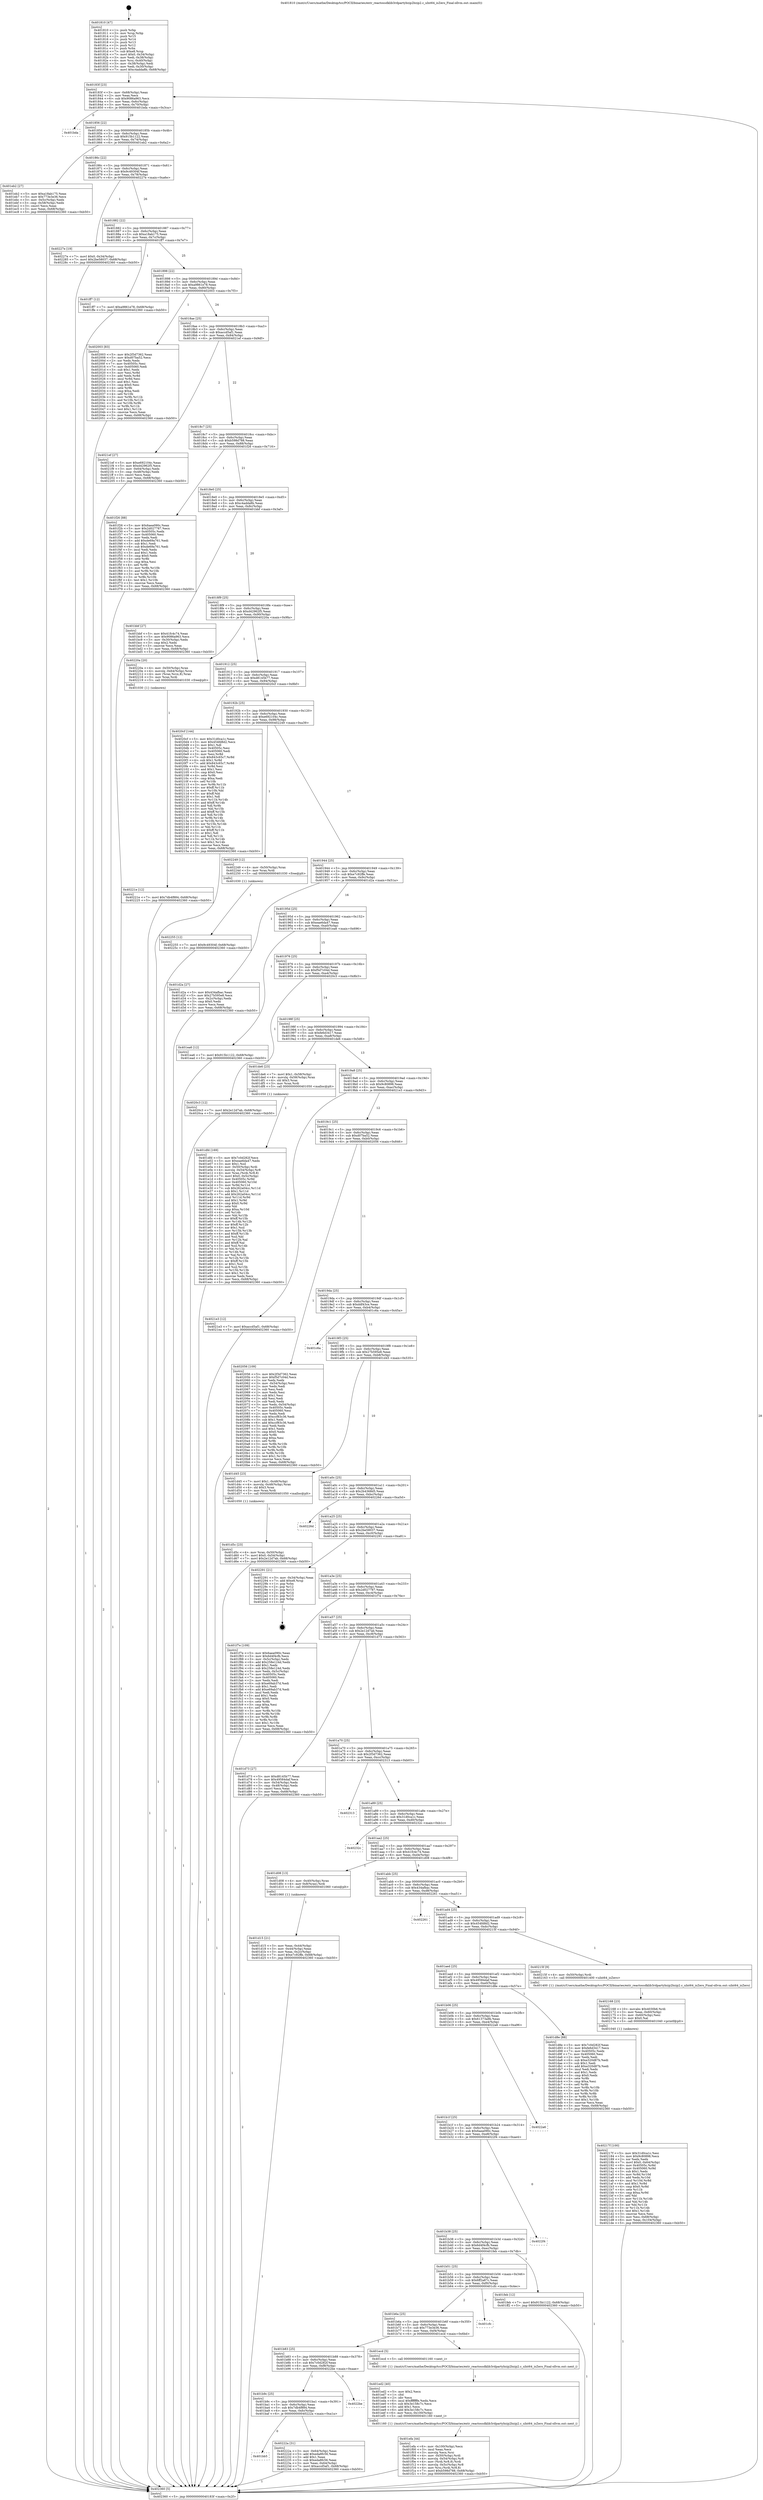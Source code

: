 digraph "0x401810" {
  label = "0x401810 (/mnt/c/Users/mathe/Desktop/tcc/POCII/binaries/extr_reactossdklib3rdpartybzip2bzip2.c_uInt64_isZero_Final-ollvm.out::main(0))"
  labelloc = "t"
  node[shape=record]

  Entry [label="",width=0.3,height=0.3,shape=circle,fillcolor=black,style=filled]
  "0x40183f" [label="{
     0x40183f [23]\l
     | [instrs]\l
     &nbsp;&nbsp;0x40183f \<+3\>: mov -0x68(%rbp),%eax\l
     &nbsp;&nbsp;0x401842 \<+2\>: mov %eax,%ecx\l
     &nbsp;&nbsp;0x401844 \<+6\>: sub $0x9086a963,%ecx\l
     &nbsp;&nbsp;0x40184a \<+3\>: mov %eax,-0x6c(%rbp)\l
     &nbsp;&nbsp;0x40184d \<+3\>: mov %ecx,-0x70(%rbp)\l
     &nbsp;&nbsp;0x401850 \<+6\>: je 0000000000401bda \<main+0x3ca\>\l
  }"]
  "0x401bda" [label="{
     0x401bda\l
  }", style=dashed]
  "0x401856" [label="{
     0x401856 [22]\l
     | [instrs]\l
     &nbsp;&nbsp;0x401856 \<+5\>: jmp 000000000040185b \<main+0x4b\>\l
     &nbsp;&nbsp;0x40185b \<+3\>: mov -0x6c(%rbp),%eax\l
     &nbsp;&nbsp;0x40185e \<+5\>: sub $0x915b1122,%eax\l
     &nbsp;&nbsp;0x401863 \<+3\>: mov %eax,-0x74(%rbp)\l
     &nbsp;&nbsp;0x401866 \<+6\>: je 0000000000401eb2 \<main+0x6a2\>\l
  }"]
  Exit [label="",width=0.3,height=0.3,shape=circle,fillcolor=black,style=filled,peripheries=2]
  "0x401eb2" [label="{
     0x401eb2 [27]\l
     | [instrs]\l
     &nbsp;&nbsp;0x401eb2 \<+5\>: mov $0xa18ab175,%eax\l
     &nbsp;&nbsp;0x401eb7 \<+5\>: mov $0x773e3e36,%ecx\l
     &nbsp;&nbsp;0x401ebc \<+3\>: mov -0x5c(%rbp),%edx\l
     &nbsp;&nbsp;0x401ebf \<+3\>: cmp -0x58(%rbp),%edx\l
     &nbsp;&nbsp;0x401ec2 \<+3\>: cmovl %ecx,%eax\l
     &nbsp;&nbsp;0x401ec5 \<+3\>: mov %eax,-0x68(%rbp)\l
     &nbsp;&nbsp;0x401ec8 \<+5\>: jmp 0000000000402360 \<main+0xb50\>\l
  }"]
  "0x40186c" [label="{
     0x40186c [22]\l
     | [instrs]\l
     &nbsp;&nbsp;0x40186c \<+5\>: jmp 0000000000401871 \<main+0x61\>\l
     &nbsp;&nbsp;0x401871 \<+3\>: mov -0x6c(%rbp),%eax\l
     &nbsp;&nbsp;0x401874 \<+5\>: sub $0x9c49304f,%eax\l
     &nbsp;&nbsp;0x401879 \<+3\>: mov %eax,-0x78(%rbp)\l
     &nbsp;&nbsp;0x40187c \<+6\>: je 000000000040227e \<main+0xa6e\>\l
  }"]
  "0x402255" [label="{
     0x402255 [12]\l
     | [instrs]\l
     &nbsp;&nbsp;0x402255 \<+7\>: movl $0x9c49304f,-0x68(%rbp)\l
     &nbsp;&nbsp;0x40225c \<+5\>: jmp 0000000000402360 \<main+0xb50\>\l
  }"]
  "0x40227e" [label="{
     0x40227e [19]\l
     | [instrs]\l
     &nbsp;&nbsp;0x40227e \<+7\>: movl $0x0,-0x34(%rbp)\l
     &nbsp;&nbsp;0x402285 \<+7\>: movl $0x2be58037,-0x68(%rbp)\l
     &nbsp;&nbsp;0x40228c \<+5\>: jmp 0000000000402360 \<main+0xb50\>\l
  }"]
  "0x401882" [label="{
     0x401882 [22]\l
     | [instrs]\l
     &nbsp;&nbsp;0x401882 \<+5\>: jmp 0000000000401887 \<main+0x77\>\l
     &nbsp;&nbsp;0x401887 \<+3\>: mov -0x6c(%rbp),%eax\l
     &nbsp;&nbsp;0x40188a \<+5\>: sub $0xa18ab175,%eax\l
     &nbsp;&nbsp;0x40188f \<+3\>: mov %eax,-0x7c(%rbp)\l
     &nbsp;&nbsp;0x401892 \<+6\>: je 0000000000401ff7 \<main+0x7e7\>\l
  }"]
  "0x401bb5" [label="{
     0x401bb5\l
  }", style=dashed]
  "0x401ff7" [label="{
     0x401ff7 [12]\l
     | [instrs]\l
     &nbsp;&nbsp;0x401ff7 \<+7\>: movl $0xa9861e78,-0x68(%rbp)\l
     &nbsp;&nbsp;0x401ffe \<+5\>: jmp 0000000000402360 \<main+0xb50\>\l
  }"]
  "0x401898" [label="{
     0x401898 [22]\l
     | [instrs]\l
     &nbsp;&nbsp;0x401898 \<+5\>: jmp 000000000040189d \<main+0x8d\>\l
     &nbsp;&nbsp;0x40189d \<+3\>: mov -0x6c(%rbp),%eax\l
     &nbsp;&nbsp;0x4018a0 \<+5\>: sub $0xa9861e78,%eax\l
     &nbsp;&nbsp;0x4018a5 \<+3\>: mov %eax,-0x80(%rbp)\l
     &nbsp;&nbsp;0x4018a8 \<+6\>: je 0000000000402003 \<main+0x7f3\>\l
  }"]
  "0x40222a" [label="{
     0x40222a [31]\l
     | [instrs]\l
     &nbsp;&nbsp;0x40222a \<+3\>: mov -0x64(%rbp),%eax\l
     &nbsp;&nbsp;0x40222d \<+5\>: add $0xeda8fc56,%eax\l
     &nbsp;&nbsp;0x402232 \<+3\>: add $0x1,%eax\l
     &nbsp;&nbsp;0x402235 \<+5\>: sub $0xeda8fc56,%eax\l
     &nbsp;&nbsp;0x40223a \<+3\>: mov %eax,-0x64(%rbp)\l
     &nbsp;&nbsp;0x40223d \<+7\>: movl $0xaccd5af1,-0x68(%rbp)\l
     &nbsp;&nbsp;0x402244 \<+5\>: jmp 0000000000402360 \<main+0xb50\>\l
  }"]
  "0x402003" [label="{
     0x402003 [83]\l
     | [instrs]\l
     &nbsp;&nbsp;0x402003 \<+5\>: mov $0x2f3d7362,%eax\l
     &nbsp;&nbsp;0x402008 \<+5\>: mov $0xd07ba52,%ecx\l
     &nbsp;&nbsp;0x40200d \<+2\>: xor %edx,%edx\l
     &nbsp;&nbsp;0x40200f \<+7\>: mov 0x40505c,%esi\l
     &nbsp;&nbsp;0x402016 \<+7\>: mov 0x405060,%edi\l
     &nbsp;&nbsp;0x40201d \<+3\>: sub $0x1,%edx\l
     &nbsp;&nbsp;0x402020 \<+3\>: mov %esi,%r8d\l
     &nbsp;&nbsp;0x402023 \<+3\>: add %edx,%r8d\l
     &nbsp;&nbsp;0x402026 \<+4\>: imul %r8d,%esi\l
     &nbsp;&nbsp;0x40202a \<+3\>: and $0x1,%esi\l
     &nbsp;&nbsp;0x40202d \<+3\>: cmp $0x0,%esi\l
     &nbsp;&nbsp;0x402030 \<+4\>: sete %r9b\l
     &nbsp;&nbsp;0x402034 \<+3\>: cmp $0xa,%edi\l
     &nbsp;&nbsp;0x402037 \<+4\>: setl %r10b\l
     &nbsp;&nbsp;0x40203b \<+3\>: mov %r9b,%r11b\l
     &nbsp;&nbsp;0x40203e \<+3\>: and %r10b,%r11b\l
     &nbsp;&nbsp;0x402041 \<+3\>: xor %r10b,%r9b\l
     &nbsp;&nbsp;0x402044 \<+3\>: or %r9b,%r11b\l
     &nbsp;&nbsp;0x402047 \<+4\>: test $0x1,%r11b\l
     &nbsp;&nbsp;0x40204b \<+3\>: cmovne %ecx,%eax\l
     &nbsp;&nbsp;0x40204e \<+3\>: mov %eax,-0x68(%rbp)\l
     &nbsp;&nbsp;0x402051 \<+5\>: jmp 0000000000402360 \<main+0xb50\>\l
  }"]
  "0x4018ae" [label="{
     0x4018ae [25]\l
     | [instrs]\l
     &nbsp;&nbsp;0x4018ae \<+5\>: jmp 00000000004018b3 \<main+0xa3\>\l
     &nbsp;&nbsp;0x4018b3 \<+3\>: mov -0x6c(%rbp),%eax\l
     &nbsp;&nbsp;0x4018b6 \<+5\>: sub $0xaccd5af1,%eax\l
     &nbsp;&nbsp;0x4018bb \<+6\>: mov %eax,-0x84(%rbp)\l
     &nbsp;&nbsp;0x4018c1 \<+6\>: je 00000000004021ef \<main+0x9df\>\l
  }"]
  "0x401b9c" [label="{
     0x401b9c [25]\l
     | [instrs]\l
     &nbsp;&nbsp;0x401b9c \<+5\>: jmp 0000000000401ba1 \<main+0x391\>\l
     &nbsp;&nbsp;0x401ba1 \<+3\>: mov -0x6c(%rbp),%eax\l
     &nbsp;&nbsp;0x401ba4 \<+5\>: sub $0x7db4f884,%eax\l
     &nbsp;&nbsp;0x401ba9 \<+6\>: mov %eax,-0xfc(%rbp)\l
     &nbsp;&nbsp;0x401baf \<+6\>: je 000000000040222a \<main+0xa1a\>\l
  }"]
  "0x4021ef" [label="{
     0x4021ef [27]\l
     | [instrs]\l
     &nbsp;&nbsp;0x4021ef \<+5\>: mov $0xe692104c,%eax\l
     &nbsp;&nbsp;0x4021f4 \<+5\>: mov $0xd42962f5,%ecx\l
     &nbsp;&nbsp;0x4021f9 \<+3\>: mov -0x64(%rbp),%edx\l
     &nbsp;&nbsp;0x4021fc \<+3\>: cmp -0x48(%rbp),%edx\l
     &nbsp;&nbsp;0x4021ff \<+3\>: cmovl %ecx,%eax\l
     &nbsp;&nbsp;0x402202 \<+3\>: mov %eax,-0x68(%rbp)\l
     &nbsp;&nbsp;0x402205 \<+5\>: jmp 0000000000402360 \<main+0xb50\>\l
  }"]
  "0x4018c7" [label="{
     0x4018c7 [25]\l
     | [instrs]\l
     &nbsp;&nbsp;0x4018c7 \<+5\>: jmp 00000000004018cc \<main+0xbc\>\l
     &nbsp;&nbsp;0x4018cc \<+3\>: mov -0x6c(%rbp),%eax\l
     &nbsp;&nbsp;0x4018cf \<+5\>: sub $0xb598d788,%eax\l
     &nbsp;&nbsp;0x4018d4 \<+6\>: mov %eax,-0x88(%rbp)\l
     &nbsp;&nbsp;0x4018da \<+6\>: je 0000000000401f26 \<main+0x716\>\l
  }"]
  "0x4022be" [label="{
     0x4022be\l
  }", style=dashed]
  "0x401f26" [label="{
     0x401f26 [88]\l
     | [instrs]\l
     &nbsp;&nbsp;0x401f26 \<+5\>: mov $0x6aea090c,%eax\l
     &nbsp;&nbsp;0x401f2b \<+5\>: mov $0x2d027787,%ecx\l
     &nbsp;&nbsp;0x401f30 \<+7\>: mov 0x40505c,%edx\l
     &nbsp;&nbsp;0x401f37 \<+7\>: mov 0x405060,%esi\l
     &nbsp;&nbsp;0x401f3e \<+2\>: mov %edx,%edi\l
     &nbsp;&nbsp;0x401f40 \<+6\>: add $0xde69a761,%edi\l
     &nbsp;&nbsp;0x401f46 \<+3\>: sub $0x1,%edi\l
     &nbsp;&nbsp;0x401f49 \<+6\>: sub $0xde69a761,%edi\l
     &nbsp;&nbsp;0x401f4f \<+3\>: imul %edi,%edx\l
     &nbsp;&nbsp;0x401f52 \<+3\>: and $0x1,%edx\l
     &nbsp;&nbsp;0x401f55 \<+3\>: cmp $0x0,%edx\l
     &nbsp;&nbsp;0x401f58 \<+4\>: sete %r8b\l
     &nbsp;&nbsp;0x401f5c \<+3\>: cmp $0xa,%esi\l
     &nbsp;&nbsp;0x401f5f \<+4\>: setl %r9b\l
     &nbsp;&nbsp;0x401f63 \<+3\>: mov %r8b,%r10b\l
     &nbsp;&nbsp;0x401f66 \<+3\>: and %r9b,%r10b\l
     &nbsp;&nbsp;0x401f69 \<+3\>: xor %r9b,%r8b\l
     &nbsp;&nbsp;0x401f6c \<+3\>: or %r8b,%r10b\l
     &nbsp;&nbsp;0x401f6f \<+4\>: test $0x1,%r10b\l
     &nbsp;&nbsp;0x401f73 \<+3\>: cmovne %ecx,%eax\l
     &nbsp;&nbsp;0x401f76 \<+3\>: mov %eax,-0x68(%rbp)\l
     &nbsp;&nbsp;0x401f79 \<+5\>: jmp 0000000000402360 \<main+0xb50\>\l
  }"]
  "0x4018e0" [label="{
     0x4018e0 [25]\l
     | [instrs]\l
     &nbsp;&nbsp;0x4018e0 \<+5\>: jmp 00000000004018e5 \<main+0xd5\>\l
     &nbsp;&nbsp;0x4018e5 \<+3\>: mov -0x6c(%rbp),%eax\l
     &nbsp;&nbsp;0x4018e8 \<+5\>: sub $0xc4adda8b,%eax\l
     &nbsp;&nbsp;0x4018ed \<+6\>: mov %eax,-0x8c(%rbp)\l
     &nbsp;&nbsp;0x4018f3 \<+6\>: je 0000000000401bbf \<main+0x3af\>\l
  }"]
  "0x40221e" [label="{
     0x40221e [12]\l
     | [instrs]\l
     &nbsp;&nbsp;0x40221e \<+7\>: movl $0x7db4f884,-0x68(%rbp)\l
     &nbsp;&nbsp;0x402225 \<+5\>: jmp 0000000000402360 \<main+0xb50\>\l
  }"]
  "0x401bbf" [label="{
     0x401bbf [27]\l
     | [instrs]\l
     &nbsp;&nbsp;0x401bbf \<+5\>: mov $0x41fc4c74,%eax\l
     &nbsp;&nbsp;0x401bc4 \<+5\>: mov $0x9086a963,%ecx\l
     &nbsp;&nbsp;0x401bc9 \<+3\>: mov -0x30(%rbp),%edx\l
     &nbsp;&nbsp;0x401bcc \<+3\>: cmp $0x2,%edx\l
     &nbsp;&nbsp;0x401bcf \<+3\>: cmovne %ecx,%eax\l
     &nbsp;&nbsp;0x401bd2 \<+3\>: mov %eax,-0x68(%rbp)\l
     &nbsp;&nbsp;0x401bd5 \<+5\>: jmp 0000000000402360 \<main+0xb50\>\l
  }"]
  "0x4018f9" [label="{
     0x4018f9 [25]\l
     | [instrs]\l
     &nbsp;&nbsp;0x4018f9 \<+5\>: jmp 00000000004018fe \<main+0xee\>\l
     &nbsp;&nbsp;0x4018fe \<+3\>: mov -0x6c(%rbp),%eax\l
     &nbsp;&nbsp;0x401901 \<+5\>: sub $0xd42962f5,%eax\l
     &nbsp;&nbsp;0x401906 \<+6\>: mov %eax,-0x90(%rbp)\l
     &nbsp;&nbsp;0x40190c \<+6\>: je 000000000040220a \<main+0x9fa\>\l
  }"]
  "0x402360" [label="{
     0x402360 [5]\l
     | [instrs]\l
     &nbsp;&nbsp;0x402360 \<+5\>: jmp 000000000040183f \<main+0x2f\>\l
  }"]
  "0x401810" [label="{
     0x401810 [47]\l
     | [instrs]\l
     &nbsp;&nbsp;0x401810 \<+1\>: push %rbp\l
     &nbsp;&nbsp;0x401811 \<+3\>: mov %rsp,%rbp\l
     &nbsp;&nbsp;0x401814 \<+2\>: push %r15\l
     &nbsp;&nbsp;0x401816 \<+2\>: push %r14\l
     &nbsp;&nbsp;0x401818 \<+2\>: push %r13\l
     &nbsp;&nbsp;0x40181a \<+2\>: push %r12\l
     &nbsp;&nbsp;0x40181c \<+1\>: push %rbx\l
     &nbsp;&nbsp;0x40181d \<+7\>: sub $0xe8,%rsp\l
     &nbsp;&nbsp;0x401824 \<+7\>: movl $0x0,-0x34(%rbp)\l
     &nbsp;&nbsp;0x40182b \<+3\>: mov %edi,-0x38(%rbp)\l
     &nbsp;&nbsp;0x40182e \<+4\>: mov %rsi,-0x40(%rbp)\l
     &nbsp;&nbsp;0x401832 \<+3\>: mov -0x38(%rbp),%edi\l
     &nbsp;&nbsp;0x401835 \<+3\>: mov %edi,-0x30(%rbp)\l
     &nbsp;&nbsp;0x401838 \<+7\>: movl $0xc4adda8b,-0x68(%rbp)\l
  }"]
  "0x40217f" [label="{
     0x40217f [100]\l
     | [instrs]\l
     &nbsp;&nbsp;0x40217f \<+5\>: mov $0x31d0ca1c,%esi\l
     &nbsp;&nbsp;0x402184 \<+5\>: mov $0x9c80898,%ecx\l
     &nbsp;&nbsp;0x402189 \<+2\>: xor %edx,%edx\l
     &nbsp;&nbsp;0x40218b \<+7\>: movl $0x0,-0x64(%rbp)\l
     &nbsp;&nbsp;0x402192 \<+8\>: mov 0x40505c,%r8d\l
     &nbsp;&nbsp;0x40219a \<+8\>: mov 0x405060,%r9d\l
     &nbsp;&nbsp;0x4021a2 \<+3\>: sub $0x1,%edx\l
     &nbsp;&nbsp;0x4021a5 \<+3\>: mov %r8d,%r10d\l
     &nbsp;&nbsp;0x4021a8 \<+3\>: add %edx,%r10d\l
     &nbsp;&nbsp;0x4021ab \<+4\>: imul %r10d,%r8d\l
     &nbsp;&nbsp;0x4021af \<+4\>: and $0x1,%r8d\l
     &nbsp;&nbsp;0x4021b3 \<+4\>: cmp $0x0,%r8d\l
     &nbsp;&nbsp;0x4021b7 \<+4\>: sete %r11b\l
     &nbsp;&nbsp;0x4021bb \<+4\>: cmp $0xa,%r9d\l
     &nbsp;&nbsp;0x4021bf \<+3\>: setl %bl\l
     &nbsp;&nbsp;0x4021c2 \<+3\>: mov %r11b,%r14b\l
     &nbsp;&nbsp;0x4021c5 \<+3\>: and %bl,%r14b\l
     &nbsp;&nbsp;0x4021c8 \<+3\>: xor %bl,%r11b\l
     &nbsp;&nbsp;0x4021cb \<+3\>: or %r11b,%r14b\l
     &nbsp;&nbsp;0x4021ce \<+4\>: test $0x1,%r14b\l
     &nbsp;&nbsp;0x4021d2 \<+3\>: cmovne %ecx,%esi\l
     &nbsp;&nbsp;0x4021d5 \<+3\>: mov %esi,-0x68(%rbp)\l
     &nbsp;&nbsp;0x4021d8 \<+6\>: mov %eax,-0x104(%rbp)\l
     &nbsp;&nbsp;0x4021de \<+5\>: jmp 0000000000402360 \<main+0xb50\>\l
  }"]
  "0x40220a" [label="{
     0x40220a [20]\l
     | [instrs]\l
     &nbsp;&nbsp;0x40220a \<+4\>: mov -0x50(%rbp),%rax\l
     &nbsp;&nbsp;0x40220e \<+4\>: movslq -0x64(%rbp),%rcx\l
     &nbsp;&nbsp;0x402212 \<+4\>: mov (%rax,%rcx,8),%rax\l
     &nbsp;&nbsp;0x402216 \<+3\>: mov %rax,%rdi\l
     &nbsp;&nbsp;0x402219 \<+5\>: call 0000000000401030 \<free@plt\>\l
     | [calls]\l
     &nbsp;&nbsp;0x401030 \{1\} (unknown)\l
  }"]
  "0x401912" [label="{
     0x401912 [25]\l
     | [instrs]\l
     &nbsp;&nbsp;0x401912 \<+5\>: jmp 0000000000401917 \<main+0x107\>\l
     &nbsp;&nbsp;0x401917 \<+3\>: mov -0x6c(%rbp),%eax\l
     &nbsp;&nbsp;0x40191a \<+5\>: sub $0xd8145b77,%eax\l
     &nbsp;&nbsp;0x40191f \<+6\>: mov %eax,-0x94(%rbp)\l
     &nbsp;&nbsp;0x401925 \<+6\>: je 00000000004020cf \<main+0x8bf\>\l
  }"]
  "0x402168" [label="{
     0x402168 [23]\l
     | [instrs]\l
     &nbsp;&nbsp;0x402168 \<+10\>: movabs $0x4030b6,%rdi\l
     &nbsp;&nbsp;0x402172 \<+3\>: mov %eax,-0x60(%rbp)\l
     &nbsp;&nbsp;0x402175 \<+3\>: mov -0x60(%rbp),%esi\l
     &nbsp;&nbsp;0x402178 \<+2\>: mov $0x0,%al\l
     &nbsp;&nbsp;0x40217a \<+5\>: call 0000000000401040 \<printf@plt\>\l
     | [calls]\l
     &nbsp;&nbsp;0x401040 \{1\} (unknown)\l
  }"]
  "0x4020cf" [label="{
     0x4020cf [144]\l
     | [instrs]\l
     &nbsp;&nbsp;0x4020cf \<+5\>: mov $0x31d0ca1c,%eax\l
     &nbsp;&nbsp;0x4020d4 \<+5\>: mov $0x454fd8d2,%ecx\l
     &nbsp;&nbsp;0x4020d9 \<+2\>: mov $0x1,%dl\l
     &nbsp;&nbsp;0x4020db \<+7\>: mov 0x40505c,%esi\l
     &nbsp;&nbsp;0x4020e2 \<+7\>: mov 0x405060,%edi\l
     &nbsp;&nbsp;0x4020e9 \<+3\>: mov %esi,%r8d\l
     &nbsp;&nbsp;0x4020ec \<+7\>: sub $0x843c65c7,%r8d\l
     &nbsp;&nbsp;0x4020f3 \<+4\>: sub $0x1,%r8d\l
     &nbsp;&nbsp;0x4020f7 \<+7\>: add $0x843c65c7,%r8d\l
     &nbsp;&nbsp;0x4020fe \<+4\>: imul %r8d,%esi\l
     &nbsp;&nbsp;0x402102 \<+3\>: and $0x1,%esi\l
     &nbsp;&nbsp;0x402105 \<+3\>: cmp $0x0,%esi\l
     &nbsp;&nbsp;0x402108 \<+4\>: sete %r9b\l
     &nbsp;&nbsp;0x40210c \<+3\>: cmp $0xa,%edi\l
     &nbsp;&nbsp;0x40210f \<+4\>: setl %r10b\l
     &nbsp;&nbsp;0x402113 \<+3\>: mov %r9b,%r11b\l
     &nbsp;&nbsp;0x402116 \<+4\>: xor $0xff,%r11b\l
     &nbsp;&nbsp;0x40211a \<+3\>: mov %r10b,%bl\l
     &nbsp;&nbsp;0x40211d \<+3\>: xor $0xff,%bl\l
     &nbsp;&nbsp;0x402120 \<+3\>: xor $0x1,%dl\l
     &nbsp;&nbsp;0x402123 \<+3\>: mov %r11b,%r14b\l
     &nbsp;&nbsp;0x402126 \<+4\>: and $0xff,%r14b\l
     &nbsp;&nbsp;0x40212a \<+3\>: and %dl,%r9b\l
     &nbsp;&nbsp;0x40212d \<+3\>: mov %bl,%r15b\l
     &nbsp;&nbsp;0x402130 \<+4\>: and $0xff,%r15b\l
     &nbsp;&nbsp;0x402134 \<+3\>: and %dl,%r10b\l
     &nbsp;&nbsp;0x402137 \<+3\>: or %r9b,%r14b\l
     &nbsp;&nbsp;0x40213a \<+3\>: or %r10b,%r15b\l
     &nbsp;&nbsp;0x40213d \<+3\>: xor %r15b,%r14b\l
     &nbsp;&nbsp;0x402140 \<+3\>: or %bl,%r11b\l
     &nbsp;&nbsp;0x402143 \<+4\>: xor $0xff,%r11b\l
     &nbsp;&nbsp;0x402147 \<+3\>: or $0x1,%dl\l
     &nbsp;&nbsp;0x40214a \<+3\>: and %dl,%r11b\l
     &nbsp;&nbsp;0x40214d \<+3\>: or %r11b,%r14b\l
     &nbsp;&nbsp;0x402150 \<+4\>: test $0x1,%r14b\l
     &nbsp;&nbsp;0x402154 \<+3\>: cmovne %ecx,%eax\l
     &nbsp;&nbsp;0x402157 \<+3\>: mov %eax,-0x68(%rbp)\l
     &nbsp;&nbsp;0x40215a \<+5\>: jmp 0000000000402360 \<main+0xb50\>\l
  }"]
  "0x40192b" [label="{
     0x40192b [25]\l
     | [instrs]\l
     &nbsp;&nbsp;0x40192b \<+5\>: jmp 0000000000401930 \<main+0x120\>\l
     &nbsp;&nbsp;0x401930 \<+3\>: mov -0x6c(%rbp),%eax\l
     &nbsp;&nbsp;0x401933 \<+5\>: sub $0xe692104c,%eax\l
     &nbsp;&nbsp;0x401938 \<+6\>: mov %eax,-0x98(%rbp)\l
     &nbsp;&nbsp;0x40193e \<+6\>: je 0000000000402249 \<main+0xa39\>\l
  }"]
  "0x401efa" [label="{
     0x401efa [44]\l
     | [instrs]\l
     &nbsp;&nbsp;0x401efa \<+6\>: mov -0x100(%rbp),%ecx\l
     &nbsp;&nbsp;0x401f00 \<+3\>: imul %eax,%ecx\l
     &nbsp;&nbsp;0x401f03 \<+3\>: movslq %ecx,%rsi\l
     &nbsp;&nbsp;0x401f06 \<+4\>: mov -0x50(%rbp),%rdi\l
     &nbsp;&nbsp;0x401f0a \<+4\>: movslq -0x54(%rbp),%r8\l
     &nbsp;&nbsp;0x401f0e \<+4\>: mov (%rdi,%r8,8),%rdi\l
     &nbsp;&nbsp;0x401f12 \<+4\>: movslq -0x5c(%rbp),%r8\l
     &nbsp;&nbsp;0x401f16 \<+4\>: mov %rsi,(%rdi,%r8,8)\l
     &nbsp;&nbsp;0x401f1a \<+7\>: movl $0xb598d788,-0x68(%rbp)\l
     &nbsp;&nbsp;0x401f21 \<+5\>: jmp 0000000000402360 \<main+0xb50\>\l
  }"]
  "0x402249" [label="{
     0x402249 [12]\l
     | [instrs]\l
     &nbsp;&nbsp;0x402249 \<+4\>: mov -0x50(%rbp),%rax\l
     &nbsp;&nbsp;0x40224d \<+3\>: mov %rax,%rdi\l
     &nbsp;&nbsp;0x402250 \<+5\>: call 0000000000401030 \<free@plt\>\l
     | [calls]\l
     &nbsp;&nbsp;0x401030 \{1\} (unknown)\l
  }"]
  "0x401944" [label="{
     0x401944 [25]\l
     | [instrs]\l
     &nbsp;&nbsp;0x401944 \<+5\>: jmp 0000000000401949 \<main+0x139\>\l
     &nbsp;&nbsp;0x401949 \<+3\>: mov -0x6c(%rbp),%eax\l
     &nbsp;&nbsp;0x40194c \<+5\>: sub $0xe7c92ffe,%eax\l
     &nbsp;&nbsp;0x401951 \<+6\>: mov %eax,-0x9c(%rbp)\l
     &nbsp;&nbsp;0x401957 \<+6\>: je 0000000000401d2a \<main+0x51a\>\l
  }"]
  "0x401ed2" [label="{
     0x401ed2 [40]\l
     | [instrs]\l
     &nbsp;&nbsp;0x401ed2 \<+5\>: mov $0x2,%ecx\l
     &nbsp;&nbsp;0x401ed7 \<+1\>: cltd\l
     &nbsp;&nbsp;0x401ed8 \<+2\>: idiv %ecx\l
     &nbsp;&nbsp;0x401eda \<+6\>: imul $0xfffffffe,%edx,%ecx\l
     &nbsp;&nbsp;0x401ee0 \<+6\>: sub $0x3e158c7c,%ecx\l
     &nbsp;&nbsp;0x401ee6 \<+3\>: add $0x1,%ecx\l
     &nbsp;&nbsp;0x401ee9 \<+6\>: add $0x3e158c7c,%ecx\l
     &nbsp;&nbsp;0x401eef \<+6\>: mov %ecx,-0x100(%rbp)\l
     &nbsp;&nbsp;0x401ef5 \<+5\>: call 0000000000401160 \<next_i\>\l
     | [calls]\l
     &nbsp;&nbsp;0x401160 \{1\} (/mnt/c/Users/mathe/Desktop/tcc/POCII/binaries/extr_reactossdklib3rdpartybzip2bzip2.c_uInt64_isZero_Final-ollvm.out::next_i)\l
  }"]
  "0x401d2a" [label="{
     0x401d2a [27]\l
     | [instrs]\l
     &nbsp;&nbsp;0x401d2a \<+5\>: mov $0x434afbac,%eax\l
     &nbsp;&nbsp;0x401d2f \<+5\>: mov $0x27b595e8,%ecx\l
     &nbsp;&nbsp;0x401d34 \<+3\>: mov -0x2c(%rbp),%edx\l
     &nbsp;&nbsp;0x401d37 \<+3\>: cmp $0x0,%edx\l
     &nbsp;&nbsp;0x401d3a \<+3\>: cmove %ecx,%eax\l
     &nbsp;&nbsp;0x401d3d \<+3\>: mov %eax,-0x68(%rbp)\l
     &nbsp;&nbsp;0x401d40 \<+5\>: jmp 0000000000402360 \<main+0xb50\>\l
  }"]
  "0x40195d" [label="{
     0x40195d [25]\l
     | [instrs]\l
     &nbsp;&nbsp;0x40195d \<+5\>: jmp 0000000000401962 \<main+0x152\>\l
     &nbsp;&nbsp;0x401962 \<+3\>: mov -0x6c(%rbp),%eax\l
     &nbsp;&nbsp;0x401965 \<+5\>: sub $0xeae6da47,%eax\l
     &nbsp;&nbsp;0x40196a \<+6\>: mov %eax,-0xa0(%rbp)\l
     &nbsp;&nbsp;0x401970 \<+6\>: je 0000000000401ea6 \<main+0x696\>\l
  }"]
  "0x401b83" [label="{
     0x401b83 [25]\l
     | [instrs]\l
     &nbsp;&nbsp;0x401b83 \<+5\>: jmp 0000000000401b88 \<main+0x378\>\l
     &nbsp;&nbsp;0x401b88 \<+3\>: mov -0x6c(%rbp),%eax\l
     &nbsp;&nbsp;0x401b8b \<+5\>: sub $0x7c0d282f,%eax\l
     &nbsp;&nbsp;0x401b90 \<+6\>: mov %eax,-0xf8(%rbp)\l
     &nbsp;&nbsp;0x401b96 \<+6\>: je 00000000004022be \<main+0xaae\>\l
  }"]
  "0x401ea6" [label="{
     0x401ea6 [12]\l
     | [instrs]\l
     &nbsp;&nbsp;0x401ea6 \<+7\>: movl $0x915b1122,-0x68(%rbp)\l
     &nbsp;&nbsp;0x401ead \<+5\>: jmp 0000000000402360 \<main+0xb50\>\l
  }"]
  "0x401976" [label="{
     0x401976 [25]\l
     | [instrs]\l
     &nbsp;&nbsp;0x401976 \<+5\>: jmp 000000000040197b \<main+0x16b\>\l
     &nbsp;&nbsp;0x40197b \<+3\>: mov -0x6c(%rbp),%eax\l
     &nbsp;&nbsp;0x40197e \<+5\>: sub $0xf5d7c04d,%eax\l
     &nbsp;&nbsp;0x401983 \<+6\>: mov %eax,-0xa4(%rbp)\l
     &nbsp;&nbsp;0x401989 \<+6\>: je 00000000004020c3 \<main+0x8b3\>\l
  }"]
  "0x401ecd" [label="{
     0x401ecd [5]\l
     | [instrs]\l
     &nbsp;&nbsp;0x401ecd \<+5\>: call 0000000000401160 \<next_i\>\l
     | [calls]\l
     &nbsp;&nbsp;0x401160 \{1\} (/mnt/c/Users/mathe/Desktop/tcc/POCII/binaries/extr_reactossdklib3rdpartybzip2bzip2.c_uInt64_isZero_Final-ollvm.out::next_i)\l
  }"]
  "0x4020c3" [label="{
     0x4020c3 [12]\l
     | [instrs]\l
     &nbsp;&nbsp;0x4020c3 \<+7\>: movl $0x2e12d7ab,-0x68(%rbp)\l
     &nbsp;&nbsp;0x4020ca \<+5\>: jmp 0000000000402360 \<main+0xb50\>\l
  }"]
  "0x40198f" [label="{
     0x40198f [25]\l
     | [instrs]\l
     &nbsp;&nbsp;0x40198f \<+5\>: jmp 0000000000401994 \<main+0x184\>\l
     &nbsp;&nbsp;0x401994 \<+3\>: mov -0x6c(%rbp),%eax\l
     &nbsp;&nbsp;0x401997 \<+5\>: sub $0xfe6d3417,%eax\l
     &nbsp;&nbsp;0x40199c \<+6\>: mov %eax,-0xa8(%rbp)\l
     &nbsp;&nbsp;0x4019a2 \<+6\>: je 0000000000401de6 \<main+0x5d6\>\l
  }"]
  "0x401b6a" [label="{
     0x401b6a [25]\l
     | [instrs]\l
     &nbsp;&nbsp;0x401b6a \<+5\>: jmp 0000000000401b6f \<main+0x35f\>\l
     &nbsp;&nbsp;0x401b6f \<+3\>: mov -0x6c(%rbp),%eax\l
     &nbsp;&nbsp;0x401b72 \<+5\>: sub $0x773e3e36,%eax\l
     &nbsp;&nbsp;0x401b77 \<+6\>: mov %eax,-0xf4(%rbp)\l
     &nbsp;&nbsp;0x401b7d \<+6\>: je 0000000000401ecd \<main+0x6bd\>\l
  }"]
  "0x401de6" [label="{
     0x401de6 [23]\l
     | [instrs]\l
     &nbsp;&nbsp;0x401de6 \<+7\>: movl $0x1,-0x58(%rbp)\l
     &nbsp;&nbsp;0x401ded \<+4\>: movslq -0x58(%rbp),%rax\l
     &nbsp;&nbsp;0x401df1 \<+4\>: shl $0x3,%rax\l
     &nbsp;&nbsp;0x401df5 \<+3\>: mov %rax,%rdi\l
     &nbsp;&nbsp;0x401df8 \<+5\>: call 0000000000401050 \<malloc@plt\>\l
     | [calls]\l
     &nbsp;&nbsp;0x401050 \{1\} (unknown)\l
  }"]
  "0x4019a8" [label="{
     0x4019a8 [25]\l
     | [instrs]\l
     &nbsp;&nbsp;0x4019a8 \<+5\>: jmp 00000000004019ad \<main+0x19d\>\l
     &nbsp;&nbsp;0x4019ad \<+3\>: mov -0x6c(%rbp),%eax\l
     &nbsp;&nbsp;0x4019b0 \<+5\>: sub $0x9c80898,%eax\l
     &nbsp;&nbsp;0x4019b5 \<+6\>: mov %eax,-0xac(%rbp)\l
     &nbsp;&nbsp;0x4019bb \<+6\>: je 00000000004021e3 \<main+0x9d3\>\l
  }"]
  "0x401cfc" [label="{
     0x401cfc\l
  }", style=dashed]
  "0x4021e3" [label="{
     0x4021e3 [12]\l
     | [instrs]\l
     &nbsp;&nbsp;0x4021e3 \<+7\>: movl $0xaccd5af1,-0x68(%rbp)\l
     &nbsp;&nbsp;0x4021ea \<+5\>: jmp 0000000000402360 \<main+0xb50\>\l
  }"]
  "0x4019c1" [label="{
     0x4019c1 [25]\l
     | [instrs]\l
     &nbsp;&nbsp;0x4019c1 \<+5\>: jmp 00000000004019c6 \<main+0x1b6\>\l
     &nbsp;&nbsp;0x4019c6 \<+3\>: mov -0x6c(%rbp),%eax\l
     &nbsp;&nbsp;0x4019c9 \<+5\>: sub $0xd07ba52,%eax\l
     &nbsp;&nbsp;0x4019ce \<+6\>: mov %eax,-0xb0(%rbp)\l
     &nbsp;&nbsp;0x4019d4 \<+6\>: je 0000000000402056 \<main+0x846\>\l
  }"]
  "0x401b51" [label="{
     0x401b51 [25]\l
     | [instrs]\l
     &nbsp;&nbsp;0x401b51 \<+5\>: jmp 0000000000401b56 \<main+0x346\>\l
     &nbsp;&nbsp;0x401b56 \<+3\>: mov -0x6c(%rbp),%eax\l
     &nbsp;&nbsp;0x401b59 \<+5\>: sub $0x6ff2a87c,%eax\l
     &nbsp;&nbsp;0x401b5e \<+6\>: mov %eax,-0xf0(%rbp)\l
     &nbsp;&nbsp;0x401b64 \<+6\>: je 0000000000401cfc \<main+0x4ec\>\l
  }"]
  "0x402056" [label="{
     0x402056 [109]\l
     | [instrs]\l
     &nbsp;&nbsp;0x402056 \<+5\>: mov $0x2f3d7362,%eax\l
     &nbsp;&nbsp;0x40205b \<+5\>: mov $0xf5d7c04d,%ecx\l
     &nbsp;&nbsp;0x402060 \<+2\>: xor %edx,%edx\l
     &nbsp;&nbsp;0x402062 \<+3\>: mov -0x54(%rbp),%esi\l
     &nbsp;&nbsp;0x402065 \<+2\>: mov %edx,%edi\l
     &nbsp;&nbsp;0x402067 \<+2\>: sub %esi,%edi\l
     &nbsp;&nbsp;0x402069 \<+2\>: mov %edx,%esi\l
     &nbsp;&nbsp;0x40206b \<+3\>: sub $0x1,%esi\l
     &nbsp;&nbsp;0x40206e \<+2\>: add %esi,%edi\l
     &nbsp;&nbsp;0x402070 \<+2\>: sub %edi,%edx\l
     &nbsp;&nbsp;0x402072 \<+3\>: mov %edx,-0x54(%rbp)\l
     &nbsp;&nbsp;0x402075 \<+7\>: mov 0x40505c,%edx\l
     &nbsp;&nbsp;0x40207c \<+7\>: mov 0x405060,%esi\l
     &nbsp;&nbsp;0x402083 \<+2\>: mov %edx,%edi\l
     &nbsp;&nbsp;0x402085 \<+6\>: sub $0xccf83c36,%edi\l
     &nbsp;&nbsp;0x40208b \<+3\>: sub $0x1,%edi\l
     &nbsp;&nbsp;0x40208e \<+6\>: add $0xccf83c36,%edi\l
     &nbsp;&nbsp;0x402094 \<+3\>: imul %edi,%edx\l
     &nbsp;&nbsp;0x402097 \<+3\>: and $0x1,%edx\l
     &nbsp;&nbsp;0x40209a \<+3\>: cmp $0x0,%edx\l
     &nbsp;&nbsp;0x40209d \<+4\>: sete %r8b\l
     &nbsp;&nbsp;0x4020a1 \<+3\>: cmp $0xa,%esi\l
     &nbsp;&nbsp;0x4020a4 \<+4\>: setl %r9b\l
     &nbsp;&nbsp;0x4020a8 \<+3\>: mov %r8b,%r10b\l
     &nbsp;&nbsp;0x4020ab \<+3\>: and %r9b,%r10b\l
     &nbsp;&nbsp;0x4020ae \<+3\>: xor %r9b,%r8b\l
     &nbsp;&nbsp;0x4020b1 \<+3\>: or %r8b,%r10b\l
     &nbsp;&nbsp;0x4020b4 \<+4\>: test $0x1,%r10b\l
     &nbsp;&nbsp;0x4020b8 \<+3\>: cmovne %ecx,%eax\l
     &nbsp;&nbsp;0x4020bb \<+3\>: mov %eax,-0x68(%rbp)\l
     &nbsp;&nbsp;0x4020be \<+5\>: jmp 0000000000402360 \<main+0xb50\>\l
  }"]
  "0x4019da" [label="{
     0x4019da [25]\l
     | [instrs]\l
     &nbsp;&nbsp;0x4019da \<+5\>: jmp 00000000004019df \<main+0x1cf\>\l
     &nbsp;&nbsp;0x4019df \<+3\>: mov -0x6c(%rbp),%eax\l
     &nbsp;&nbsp;0x4019e2 \<+5\>: sub $0xddf43ce,%eax\l
     &nbsp;&nbsp;0x4019e7 \<+6\>: mov %eax,-0xb4(%rbp)\l
     &nbsp;&nbsp;0x4019ed \<+6\>: je 0000000000401c6a \<main+0x45a\>\l
  }"]
  "0x401feb" [label="{
     0x401feb [12]\l
     | [instrs]\l
     &nbsp;&nbsp;0x401feb \<+7\>: movl $0x915b1122,-0x68(%rbp)\l
     &nbsp;&nbsp;0x401ff2 \<+5\>: jmp 0000000000402360 \<main+0xb50\>\l
  }"]
  "0x401c6a" [label="{
     0x401c6a\l
  }", style=dashed]
  "0x4019f3" [label="{
     0x4019f3 [25]\l
     | [instrs]\l
     &nbsp;&nbsp;0x4019f3 \<+5\>: jmp 00000000004019f8 \<main+0x1e8\>\l
     &nbsp;&nbsp;0x4019f8 \<+3\>: mov -0x6c(%rbp),%eax\l
     &nbsp;&nbsp;0x4019fb \<+5\>: sub $0x27b595e8,%eax\l
     &nbsp;&nbsp;0x401a00 \<+6\>: mov %eax,-0xb8(%rbp)\l
     &nbsp;&nbsp;0x401a06 \<+6\>: je 0000000000401d45 \<main+0x535\>\l
  }"]
  "0x401b38" [label="{
     0x401b38 [25]\l
     | [instrs]\l
     &nbsp;&nbsp;0x401b38 \<+5\>: jmp 0000000000401b3d \<main+0x32d\>\l
     &nbsp;&nbsp;0x401b3d \<+3\>: mov -0x6c(%rbp),%eax\l
     &nbsp;&nbsp;0x401b40 \<+5\>: sub $0x6d4f4cfb,%eax\l
     &nbsp;&nbsp;0x401b45 \<+6\>: mov %eax,-0xec(%rbp)\l
     &nbsp;&nbsp;0x401b4b \<+6\>: je 0000000000401feb \<main+0x7db\>\l
  }"]
  "0x401d45" [label="{
     0x401d45 [23]\l
     | [instrs]\l
     &nbsp;&nbsp;0x401d45 \<+7\>: movl $0x1,-0x48(%rbp)\l
     &nbsp;&nbsp;0x401d4c \<+4\>: movslq -0x48(%rbp),%rax\l
     &nbsp;&nbsp;0x401d50 \<+4\>: shl $0x3,%rax\l
     &nbsp;&nbsp;0x401d54 \<+3\>: mov %rax,%rdi\l
     &nbsp;&nbsp;0x401d57 \<+5\>: call 0000000000401050 \<malloc@plt\>\l
     | [calls]\l
     &nbsp;&nbsp;0x401050 \{1\} (unknown)\l
  }"]
  "0x401a0c" [label="{
     0x401a0c [25]\l
     | [instrs]\l
     &nbsp;&nbsp;0x401a0c \<+5\>: jmp 0000000000401a11 \<main+0x201\>\l
     &nbsp;&nbsp;0x401a11 \<+3\>: mov -0x6c(%rbp),%eax\l
     &nbsp;&nbsp;0x401a14 \<+5\>: sub $0x2b4368d5,%eax\l
     &nbsp;&nbsp;0x401a19 \<+6\>: mov %eax,-0xbc(%rbp)\l
     &nbsp;&nbsp;0x401a1f \<+6\>: je 000000000040226d \<main+0xa5d\>\l
  }"]
  "0x4022f4" [label="{
     0x4022f4\l
  }", style=dashed]
  "0x40226d" [label="{
     0x40226d\l
  }", style=dashed]
  "0x401a25" [label="{
     0x401a25 [25]\l
     | [instrs]\l
     &nbsp;&nbsp;0x401a25 \<+5\>: jmp 0000000000401a2a \<main+0x21a\>\l
     &nbsp;&nbsp;0x401a2a \<+3\>: mov -0x6c(%rbp),%eax\l
     &nbsp;&nbsp;0x401a2d \<+5\>: sub $0x2be58037,%eax\l
     &nbsp;&nbsp;0x401a32 \<+6\>: mov %eax,-0xc0(%rbp)\l
     &nbsp;&nbsp;0x401a38 \<+6\>: je 0000000000402291 \<main+0xa81\>\l
  }"]
  "0x401b1f" [label="{
     0x401b1f [25]\l
     | [instrs]\l
     &nbsp;&nbsp;0x401b1f \<+5\>: jmp 0000000000401b24 \<main+0x314\>\l
     &nbsp;&nbsp;0x401b24 \<+3\>: mov -0x6c(%rbp),%eax\l
     &nbsp;&nbsp;0x401b27 \<+5\>: sub $0x6aea090c,%eax\l
     &nbsp;&nbsp;0x401b2c \<+6\>: mov %eax,-0xe8(%rbp)\l
     &nbsp;&nbsp;0x401b32 \<+6\>: je 00000000004022f4 \<main+0xae4\>\l
  }"]
  "0x402291" [label="{
     0x402291 [21]\l
     | [instrs]\l
     &nbsp;&nbsp;0x402291 \<+3\>: mov -0x34(%rbp),%eax\l
     &nbsp;&nbsp;0x402294 \<+7\>: add $0xe8,%rsp\l
     &nbsp;&nbsp;0x40229b \<+1\>: pop %rbx\l
     &nbsp;&nbsp;0x40229c \<+2\>: pop %r12\l
     &nbsp;&nbsp;0x40229e \<+2\>: pop %r13\l
     &nbsp;&nbsp;0x4022a0 \<+2\>: pop %r14\l
     &nbsp;&nbsp;0x4022a2 \<+2\>: pop %r15\l
     &nbsp;&nbsp;0x4022a4 \<+1\>: pop %rbp\l
     &nbsp;&nbsp;0x4022a5 \<+1\>: ret\l
  }"]
  "0x401a3e" [label="{
     0x401a3e [25]\l
     | [instrs]\l
     &nbsp;&nbsp;0x401a3e \<+5\>: jmp 0000000000401a43 \<main+0x233\>\l
     &nbsp;&nbsp;0x401a43 \<+3\>: mov -0x6c(%rbp),%eax\l
     &nbsp;&nbsp;0x401a46 \<+5\>: sub $0x2d027787,%eax\l
     &nbsp;&nbsp;0x401a4b \<+6\>: mov %eax,-0xc4(%rbp)\l
     &nbsp;&nbsp;0x401a51 \<+6\>: je 0000000000401f7e \<main+0x76e\>\l
  }"]
  "0x4022a6" [label="{
     0x4022a6\l
  }", style=dashed]
  "0x401f7e" [label="{
     0x401f7e [109]\l
     | [instrs]\l
     &nbsp;&nbsp;0x401f7e \<+5\>: mov $0x6aea090c,%eax\l
     &nbsp;&nbsp;0x401f83 \<+5\>: mov $0x6d4f4cfb,%ecx\l
     &nbsp;&nbsp;0x401f88 \<+3\>: mov -0x5c(%rbp),%edx\l
     &nbsp;&nbsp;0x401f8b \<+6\>: add $0x258e124d,%edx\l
     &nbsp;&nbsp;0x401f91 \<+3\>: add $0x1,%edx\l
     &nbsp;&nbsp;0x401f94 \<+6\>: sub $0x258e124d,%edx\l
     &nbsp;&nbsp;0x401f9a \<+3\>: mov %edx,-0x5c(%rbp)\l
     &nbsp;&nbsp;0x401f9d \<+7\>: mov 0x40505c,%edx\l
     &nbsp;&nbsp;0x401fa4 \<+7\>: mov 0x405060,%esi\l
     &nbsp;&nbsp;0x401fab \<+2\>: mov %edx,%edi\l
     &nbsp;&nbsp;0x401fad \<+6\>: sub $0xe69ab37d,%edi\l
     &nbsp;&nbsp;0x401fb3 \<+3\>: sub $0x1,%edi\l
     &nbsp;&nbsp;0x401fb6 \<+6\>: add $0xe69ab37d,%edi\l
     &nbsp;&nbsp;0x401fbc \<+3\>: imul %edi,%edx\l
     &nbsp;&nbsp;0x401fbf \<+3\>: and $0x1,%edx\l
     &nbsp;&nbsp;0x401fc2 \<+3\>: cmp $0x0,%edx\l
     &nbsp;&nbsp;0x401fc5 \<+4\>: sete %r8b\l
     &nbsp;&nbsp;0x401fc9 \<+3\>: cmp $0xa,%esi\l
     &nbsp;&nbsp;0x401fcc \<+4\>: setl %r9b\l
     &nbsp;&nbsp;0x401fd0 \<+3\>: mov %r8b,%r10b\l
     &nbsp;&nbsp;0x401fd3 \<+3\>: and %r9b,%r10b\l
     &nbsp;&nbsp;0x401fd6 \<+3\>: xor %r9b,%r8b\l
     &nbsp;&nbsp;0x401fd9 \<+3\>: or %r8b,%r10b\l
     &nbsp;&nbsp;0x401fdc \<+4\>: test $0x1,%r10b\l
     &nbsp;&nbsp;0x401fe0 \<+3\>: cmovne %ecx,%eax\l
     &nbsp;&nbsp;0x401fe3 \<+3\>: mov %eax,-0x68(%rbp)\l
     &nbsp;&nbsp;0x401fe6 \<+5\>: jmp 0000000000402360 \<main+0xb50\>\l
  }"]
  "0x401a57" [label="{
     0x401a57 [25]\l
     | [instrs]\l
     &nbsp;&nbsp;0x401a57 \<+5\>: jmp 0000000000401a5c \<main+0x24c\>\l
     &nbsp;&nbsp;0x401a5c \<+3\>: mov -0x6c(%rbp),%eax\l
     &nbsp;&nbsp;0x401a5f \<+5\>: sub $0x2e12d7ab,%eax\l
     &nbsp;&nbsp;0x401a64 \<+6\>: mov %eax,-0xc8(%rbp)\l
     &nbsp;&nbsp;0x401a6a \<+6\>: je 0000000000401d73 \<main+0x563\>\l
  }"]
  "0x401dfd" [label="{
     0x401dfd [169]\l
     | [instrs]\l
     &nbsp;&nbsp;0x401dfd \<+5\>: mov $0x7c0d282f,%ecx\l
     &nbsp;&nbsp;0x401e02 \<+5\>: mov $0xeae6da47,%edx\l
     &nbsp;&nbsp;0x401e07 \<+3\>: mov $0x1,%sil\l
     &nbsp;&nbsp;0x401e0a \<+4\>: mov -0x50(%rbp),%rdi\l
     &nbsp;&nbsp;0x401e0e \<+4\>: movslq -0x54(%rbp),%r8\l
     &nbsp;&nbsp;0x401e12 \<+4\>: mov %rax,(%rdi,%r8,8)\l
     &nbsp;&nbsp;0x401e16 \<+7\>: movl $0x0,-0x5c(%rbp)\l
     &nbsp;&nbsp;0x401e1d \<+8\>: mov 0x40505c,%r9d\l
     &nbsp;&nbsp;0x401e25 \<+8\>: mov 0x405060,%r10d\l
     &nbsp;&nbsp;0x401e2d \<+3\>: mov %r9d,%r11d\l
     &nbsp;&nbsp;0x401e30 \<+7\>: sub $0x262a04cc,%r11d\l
     &nbsp;&nbsp;0x401e37 \<+4\>: sub $0x1,%r11d\l
     &nbsp;&nbsp;0x401e3b \<+7\>: add $0x262a04cc,%r11d\l
     &nbsp;&nbsp;0x401e42 \<+4\>: imul %r11d,%r9d\l
     &nbsp;&nbsp;0x401e46 \<+4\>: and $0x1,%r9d\l
     &nbsp;&nbsp;0x401e4a \<+4\>: cmp $0x0,%r9d\l
     &nbsp;&nbsp;0x401e4e \<+3\>: sete %bl\l
     &nbsp;&nbsp;0x401e51 \<+4\>: cmp $0xa,%r10d\l
     &nbsp;&nbsp;0x401e55 \<+4\>: setl %r14b\l
     &nbsp;&nbsp;0x401e59 \<+3\>: mov %bl,%r15b\l
     &nbsp;&nbsp;0x401e5c \<+4\>: xor $0xff,%r15b\l
     &nbsp;&nbsp;0x401e60 \<+3\>: mov %r14b,%r12b\l
     &nbsp;&nbsp;0x401e63 \<+4\>: xor $0xff,%r12b\l
     &nbsp;&nbsp;0x401e67 \<+4\>: xor $0x1,%sil\l
     &nbsp;&nbsp;0x401e6b \<+3\>: mov %r15b,%r13b\l
     &nbsp;&nbsp;0x401e6e \<+4\>: and $0xff,%r13b\l
     &nbsp;&nbsp;0x401e72 \<+3\>: and %sil,%bl\l
     &nbsp;&nbsp;0x401e75 \<+3\>: mov %r12b,%al\l
     &nbsp;&nbsp;0x401e78 \<+2\>: and $0xff,%al\l
     &nbsp;&nbsp;0x401e7a \<+3\>: and %sil,%r14b\l
     &nbsp;&nbsp;0x401e7d \<+3\>: or %bl,%r13b\l
     &nbsp;&nbsp;0x401e80 \<+3\>: or %r14b,%al\l
     &nbsp;&nbsp;0x401e83 \<+3\>: xor %al,%r13b\l
     &nbsp;&nbsp;0x401e86 \<+3\>: or %r12b,%r15b\l
     &nbsp;&nbsp;0x401e89 \<+4\>: xor $0xff,%r15b\l
     &nbsp;&nbsp;0x401e8d \<+4\>: or $0x1,%sil\l
     &nbsp;&nbsp;0x401e91 \<+3\>: and %sil,%r15b\l
     &nbsp;&nbsp;0x401e94 \<+3\>: or %r15b,%r13b\l
     &nbsp;&nbsp;0x401e97 \<+4\>: test $0x1,%r13b\l
     &nbsp;&nbsp;0x401e9b \<+3\>: cmovne %edx,%ecx\l
     &nbsp;&nbsp;0x401e9e \<+3\>: mov %ecx,-0x68(%rbp)\l
     &nbsp;&nbsp;0x401ea1 \<+5\>: jmp 0000000000402360 \<main+0xb50\>\l
  }"]
  "0x401d73" [label="{
     0x401d73 [27]\l
     | [instrs]\l
     &nbsp;&nbsp;0x401d73 \<+5\>: mov $0xd8145b77,%eax\l
     &nbsp;&nbsp;0x401d78 \<+5\>: mov $0x49584daf,%ecx\l
     &nbsp;&nbsp;0x401d7d \<+3\>: mov -0x54(%rbp),%edx\l
     &nbsp;&nbsp;0x401d80 \<+3\>: cmp -0x48(%rbp),%edx\l
     &nbsp;&nbsp;0x401d83 \<+3\>: cmovl %ecx,%eax\l
     &nbsp;&nbsp;0x401d86 \<+3\>: mov %eax,-0x68(%rbp)\l
     &nbsp;&nbsp;0x401d89 \<+5\>: jmp 0000000000402360 \<main+0xb50\>\l
  }"]
  "0x401a70" [label="{
     0x401a70 [25]\l
     | [instrs]\l
     &nbsp;&nbsp;0x401a70 \<+5\>: jmp 0000000000401a75 \<main+0x265\>\l
     &nbsp;&nbsp;0x401a75 \<+3\>: mov -0x6c(%rbp),%eax\l
     &nbsp;&nbsp;0x401a78 \<+5\>: sub $0x2f3d7362,%eax\l
     &nbsp;&nbsp;0x401a7d \<+6\>: mov %eax,-0xcc(%rbp)\l
     &nbsp;&nbsp;0x401a83 \<+6\>: je 0000000000402313 \<main+0xb03\>\l
  }"]
  "0x401b06" [label="{
     0x401b06 [25]\l
     | [instrs]\l
     &nbsp;&nbsp;0x401b06 \<+5\>: jmp 0000000000401b0b \<main+0x2fb\>\l
     &nbsp;&nbsp;0x401b0b \<+3\>: mov -0x6c(%rbp),%eax\l
     &nbsp;&nbsp;0x401b0e \<+5\>: sub $0x61373a9b,%eax\l
     &nbsp;&nbsp;0x401b13 \<+6\>: mov %eax,-0xe4(%rbp)\l
     &nbsp;&nbsp;0x401b19 \<+6\>: je 00000000004022a6 \<main+0xa96\>\l
  }"]
  "0x402313" [label="{
     0x402313\l
  }", style=dashed]
  "0x401a89" [label="{
     0x401a89 [25]\l
     | [instrs]\l
     &nbsp;&nbsp;0x401a89 \<+5\>: jmp 0000000000401a8e \<main+0x27e\>\l
     &nbsp;&nbsp;0x401a8e \<+3\>: mov -0x6c(%rbp),%eax\l
     &nbsp;&nbsp;0x401a91 \<+5\>: sub $0x31d0ca1c,%eax\l
     &nbsp;&nbsp;0x401a96 \<+6\>: mov %eax,-0xd0(%rbp)\l
     &nbsp;&nbsp;0x401a9c \<+6\>: je 000000000040232c \<main+0xb1c\>\l
  }"]
  "0x401d8e" [label="{
     0x401d8e [88]\l
     | [instrs]\l
     &nbsp;&nbsp;0x401d8e \<+5\>: mov $0x7c0d282f,%eax\l
     &nbsp;&nbsp;0x401d93 \<+5\>: mov $0xfe6d3417,%ecx\l
     &nbsp;&nbsp;0x401d98 \<+7\>: mov 0x40505c,%edx\l
     &nbsp;&nbsp;0x401d9f \<+7\>: mov 0x405060,%esi\l
     &nbsp;&nbsp;0x401da6 \<+2\>: mov %edx,%edi\l
     &nbsp;&nbsp;0x401da8 \<+6\>: sub $0xe320d87b,%edi\l
     &nbsp;&nbsp;0x401dae \<+3\>: sub $0x1,%edi\l
     &nbsp;&nbsp;0x401db1 \<+6\>: add $0xe320d87b,%edi\l
     &nbsp;&nbsp;0x401db7 \<+3\>: imul %edi,%edx\l
     &nbsp;&nbsp;0x401dba \<+3\>: and $0x1,%edx\l
     &nbsp;&nbsp;0x401dbd \<+3\>: cmp $0x0,%edx\l
     &nbsp;&nbsp;0x401dc0 \<+4\>: sete %r8b\l
     &nbsp;&nbsp;0x401dc4 \<+3\>: cmp $0xa,%esi\l
     &nbsp;&nbsp;0x401dc7 \<+4\>: setl %r9b\l
     &nbsp;&nbsp;0x401dcb \<+3\>: mov %r8b,%r10b\l
     &nbsp;&nbsp;0x401dce \<+3\>: and %r9b,%r10b\l
     &nbsp;&nbsp;0x401dd1 \<+3\>: xor %r9b,%r8b\l
     &nbsp;&nbsp;0x401dd4 \<+3\>: or %r8b,%r10b\l
     &nbsp;&nbsp;0x401dd7 \<+4\>: test $0x1,%r10b\l
     &nbsp;&nbsp;0x401ddb \<+3\>: cmovne %ecx,%eax\l
     &nbsp;&nbsp;0x401dde \<+3\>: mov %eax,-0x68(%rbp)\l
     &nbsp;&nbsp;0x401de1 \<+5\>: jmp 0000000000402360 \<main+0xb50\>\l
  }"]
  "0x40232c" [label="{
     0x40232c\l
  }", style=dashed]
  "0x401aa2" [label="{
     0x401aa2 [25]\l
     | [instrs]\l
     &nbsp;&nbsp;0x401aa2 \<+5\>: jmp 0000000000401aa7 \<main+0x297\>\l
     &nbsp;&nbsp;0x401aa7 \<+3\>: mov -0x6c(%rbp),%eax\l
     &nbsp;&nbsp;0x401aaa \<+5\>: sub $0x41fc4c74,%eax\l
     &nbsp;&nbsp;0x401aaf \<+6\>: mov %eax,-0xd4(%rbp)\l
     &nbsp;&nbsp;0x401ab5 \<+6\>: je 0000000000401d08 \<main+0x4f8\>\l
  }"]
  "0x401aed" [label="{
     0x401aed [25]\l
     | [instrs]\l
     &nbsp;&nbsp;0x401aed \<+5\>: jmp 0000000000401af2 \<main+0x2e2\>\l
     &nbsp;&nbsp;0x401af2 \<+3\>: mov -0x6c(%rbp),%eax\l
     &nbsp;&nbsp;0x401af5 \<+5\>: sub $0x49584daf,%eax\l
     &nbsp;&nbsp;0x401afa \<+6\>: mov %eax,-0xe0(%rbp)\l
     &nbsp;&nbsp;0x401b00 \<+6\>: je 0000000000401d8e \<main+0x57e\>\l
  }"]
  "0x401d08" [label="{
     0x401d08 [13]\l
     | [instrs]\l
     &nbsp;&nbsp;0x401d08 \<+4\>: mov -0x40(%rbp),%rax\l
     &nbsp;&nbsp;0x401d0c \<+4\>: mov 0x8(%rax),%rdi\l
     &nbsp;&nbsp;0x401d10 \<+5\>: call 0000000000401060 \<atoi@plt\>\l
     | [calls]\l
     &nbsp;&nbsp;0x401060 \{1\} (unknown)\l
  }"]
  "0x401abb" [label="{
     0x401abb [25]\l
     | [instrs]\l
     &nbsp;&nbsp;0x401abb \<+5\>: jmp 0000000000401ac0 \<main+0x2b0\>\l
     &nbsp;&nbsp;0x401ac0 \<+3\>: mov -0x6c(%rbp),%eax\l
     &nbsp;&nbsp;0x401ac3 \<+5\>: sub $0x434afbac,%eax\l
     &nbsp;&nbsp;0x401ac8 \<+6\>: mov %eax,-0xd8(%rbp)\l
     &nbsp;&nbsp;0x401ace \<+6\>: je 0000000000402261 \<main+0xa51\>\l
  }"]
  "0x401d15" [label="{
     0x401d15 [21]\l
     | [instrs]\l
     &nbsp;&nbsp;0x401d15 \<+3\>: mov %eax,-0x44(%rbp)\l
     &nbsp;&nbsp;0x401d18 \<+3\>: mov -0x44(%rbp),%eax\l
     &nbsp;&nbsp;0x401d1b \<+3\>: mov %eax,-0x2c(%rbp)\l
     &nbsp;&nbsp;0x401d1e \<+7\>: movl $0xe7c92ffe,-0x68(%rbp)\l
     &nbsp;&nbsp;0x401d25 \<+5\>: jmp 0000000000402360 \<main+0xb50\>\l
  }"]
  "0x401d5c" [label="{
     0x401d5c [23]\l
     | [instrs]\l
     &nbsp;&nbsp;0x401d5c \<+4\>: mov %rax,-0x50(%rbp)\l
     &nbsp;&nbsp;0x401d60 \<+7\>: movl $0x0,-0x54(%rbp)\l
     &nbsp;&nbsp;0x401d67 \<+7\>: movl $0x2e12d7ab,-0x68(%rbp)\l
     &nbsp;&nbsp;0x401d6e \<+5\>: jmp 0000000000402360 \<main+0xb50\>\l
  }"]
  "0x40215f" [label="{
     0x40215f [9]\l
     | [instrs]\l
     &nbsp;&nbsp;0x40215f \<+4\>: mov -0x50(%rbp),%rdi\l
     &nbsp;&nbsp;0x402163 \<+5\>: call 0000000000401400 \<uInt64_isZero\>\l
     | [calls]\l
     &nbsp;&nbsp;0x401400 \{1\} (/mnt/c/Users/mathe/Desktop/tcc/POCII/binaries/extr_reactossdklib3rdpartybzip2bzip2.c_uInt64_isZero_Final-ollvm.out::uInt64_isZero)\l
  }"]
  "0x402261" [label="{
     0x402261\l
  }", style=dashed]
  "0x401ad4" [label="{
     0x401ad4 [25]\l
     | [instrs]\l
     &nbsp;&nbsp;0x401ad4 \<+5\>: jmp 0000000000401ad9 \<main+0x2c9\>\l
     &nbsp;&nbsp;0x401ad9 \<+3\>: mov -0x6c(%rbp),%eax\l
     &nbsp;&nbsp;0x401adc \<+5\>: sub $0x454fd8d2,%eax\l
     &nbsp;&nbsp;0x401ae1 \<+6\>: mov %eax,-0xdc(%rbp)\l
     &nbsp;&nbsp;0x401ae7 \<+6\>: je 000000000040215f \<main+0x94f\>\l
  }"]
  Entry -> "0x401810" [label=" 1"]
  "0x40183f" -> "0x401bda" [label=" 0"]
  "0x40183f" -> "0x401856" [label=" 29"]
  "0x402291" -> Exit [label=" 1"]
  "0x401856" -> "0x401eb2" [label=" 2"]
  "0x401856" -> "0x40186c" [label=" 27"]
  "0x40227e" -> "0x402360" [label=" 1"]
  "0x40186c" -> "0x40227e" [label=" 1"]
  "0x40186c" -> "0x401882" [label=" 26"]
  "0x402255" -> "0x402360" [label=" 1"]
  "0x401882" -> "0x401ff7" [label=" 1"]
  "0x401882" -> "0x401898" [label=" 25"]
  "0x402249" -> "0x402255" [label=" 1"]
  "0x401898" -> "0x402003" [label=" 1"]
  "0x401898" -> "0x4018ae" [label=" 24"]
  "0x40222a" -> "0x402360" [label=" 1"]
  "0x4018ae" -> "0x4021ef" [label=" 2"]
  "0x4018ae" -> "0x4018c7" [label=" 22"]
  "0x401b9c" -> "0x40222a" [label=" 1"]
  "0x4018c7" -> "0x401f26" [label=" 1"]
  "0x4018c7" -> "0x4018e0" [label=" 21"]
  "0x401b9c" -> "0x401bb5" [label=" 0"]
  "0x4018e0" -> "0x401bbf" [label=" 1"]
  "0x4018e0" -> "0x4018f9" [label=" 20"]
  "0x401bbf" -> "0x402360" [label=" 1"]
  "0x401810" -> "0x40183f" [label=" 1"]
  "0x402360" -> "0x40183f" [label=" 28"]
  "0x401b83" -> "0x4022be" [label=" 0"]
  "0x4018f9" -> "0x40220a" [label=" 1"]
  "0x4018f9" -> "0x401912" [label=" 19"]
  "0x401b83" -> "0x401b9c" [label=" 1"]
  "0x401912" -> "0x4020cf" [label=" 1"]
  "0x401912" -> "0x40192b" [label=" 18"]
  "0x40221e" -> "0x402360" [label=" 1"]
  "0x40192b" -> "0x402249" [label=" 1"]
  "0x40192b" -> "0x401944" [label=" 17"]
  "0x40220a" -> "0x40221e" [label=" 1"]
  "0x401944" -> "0x401d2a" [label=" 1"]
  "0x401944" -> "0x40195d" [label=" 16"]
  "0x4021ef" -> "0x402360" [label=" 2"]
  "0x40195d" -> "0x401ea6" [label=" 1"]
  "0x40195d" -> "0x401976" [label=" 15"]
  "0x4021e3" -> "0x402360" [label=" 1"]
  "0x401976" -> "0x4020c3" [label=" 1"]
  "0x401976" -> "0x40198f" [label=" 14"]
  "0x40217f" -> "0x402360" [label=" 1"]
  "0x40198f" -> "0x401de6" [label=" 1"]
  "0x40198f" -> "0x4019a8" [label=" 13"]
  "0x40215f" -> "0x402168" [label=" 1"]
  "0x4019a8" -> "0x4021e3" [label=" 1"]
  "0x4019a8" -> "0x4019c1" [label=" 12"]
  "0x4020cf" -> "0x402360" [label=" 1"]
  "0x4019c1" -> "0x402056" [label=" 1"]
  "0x4019c1" -> "0x4019da" [label=" 11"]
  "0x402056" -> "0x402360" [label=" 1"]
  "0x4019da" -> "0x401c6a" [label=" 0"]
  "0x4019da" -> "0x4019f3" [label=" 11"]
  "0x402003" -> "0x402360" [label=" 1"]
  "0x4019f3" -> "0x401d45" [label=" 1"]
  "0x4019f3" -> "0x401a0c" [label=" 10"]
  "0x401feb" -> "0x402360" [label=" 1"]
  "0x401a0c" -> "0x40226d" [label=" 0"]
  "0x401a0c" -> "0x401a25" [label=" 10"]
  "0x401f7e" -> "0x402360" [label=" 1"]
  "0x401a25" -> "0x402291" [label=" 1"]
  "0x401a25" -> "0x401a3e" [label=" 9"]
  "0x401efa" -> "0x402360" [label=" 1"]
  "0x401a3e" -> "0x401f7e" [label=" 1"]
  "0x401a3e" -> "0x401a57" [label=" 8"]
  "0x401ed2" -> "0x401efa" [label=" 1"]
  "0x401a57" -> "0x401d73" [label=" 2"]
  "0x401a57" -> "0x401a70" [label=" 6"]
  "0x401b6a" -> "0x401b83" [label=" 1"]
  "0x401a70" -> "0x402313" [label=" 0"]
  "0x401a70" -> "0x401a89" [label=" 6"]
  "0x401b6a" -> "0x401ecd" [label=" 1"]
  "0x401a89" -> "0x40232c" [label=" 0"]
  "0x401a89" -> "0x401aa2" [label=" 6"]
  "0x402168" -> "0x40217f" [label=" 1"]
  "0x401aa2" -> "0x401d08" [label=" 1"]
  "0x401aa2" -> "0x401abb" [label=" 5"]
  "0x401d08" -> "0x401d15" [label=" 1"]
  "0x401d15" -> "0x402360" [label=" 1"]
  "0x401d2a" -> "0x402360" [label=" 1"]
  "0x401d45" -> "0x401d5c" [label=" 1"]
  "0x401d5c" -> "0x402360" [label=" 1"]
  "0x401d73" -> "0x402360" [label=" 2"]
  "0x401b51" -> "0x401cfc" [label=" 0"]
  "0x401abb" -> "0x402261" [label=" 0"]
  "0x401abb" -> "0x401ad4" [label=" 5"]
  "0x4020c3" -> "0x402360" [label=" 1"]
  "0x401ad4" -> "0x40215f" [label=" 1"]
  "0x401ad4" -> "0x401aed" [label=" 4"]
  "0x401b51" -> "0x401b6a" [label=" 2"]
  "0x401aed" -> "0x401d8e" [label=" 1"]
  "0x401aed" -> "0x401b06" [label=" 3"]
  "0x401d8e" -> "0x402360" [label=" 1"]
  "0x401de6" -> "0x401dfd" [label=" 1"]
  "0x401dfd" -> "0x402360" [label=" 1"]
  "0x401ea6" -> "0x402360" [label=" 1"]
  "0x401eb2" -> "0x402360" [label=" 2"]
  "0x401ecd" -> "0x401ed2" [label=" 1"]
  "0x401b06" -> "0x4022a6" [label=" 0"]
  "0x401b06" -> "0x401b1f" [label=" 3"]
  "0x401f26" -> "0x402360" [label=" 1"]
  "0x401b1f" -> "0x4022f4" [label=" 0"]
  "0x401b1f" -> "0x401b38" [label=" 3"]
  "0x401ff7" -> "0x402360" [label=" 1"]
  "0x401b38" -> "0x401feb" [label=" 1"]
  "0x401b38" -> "0x401b51" [label=" 2"]
}
